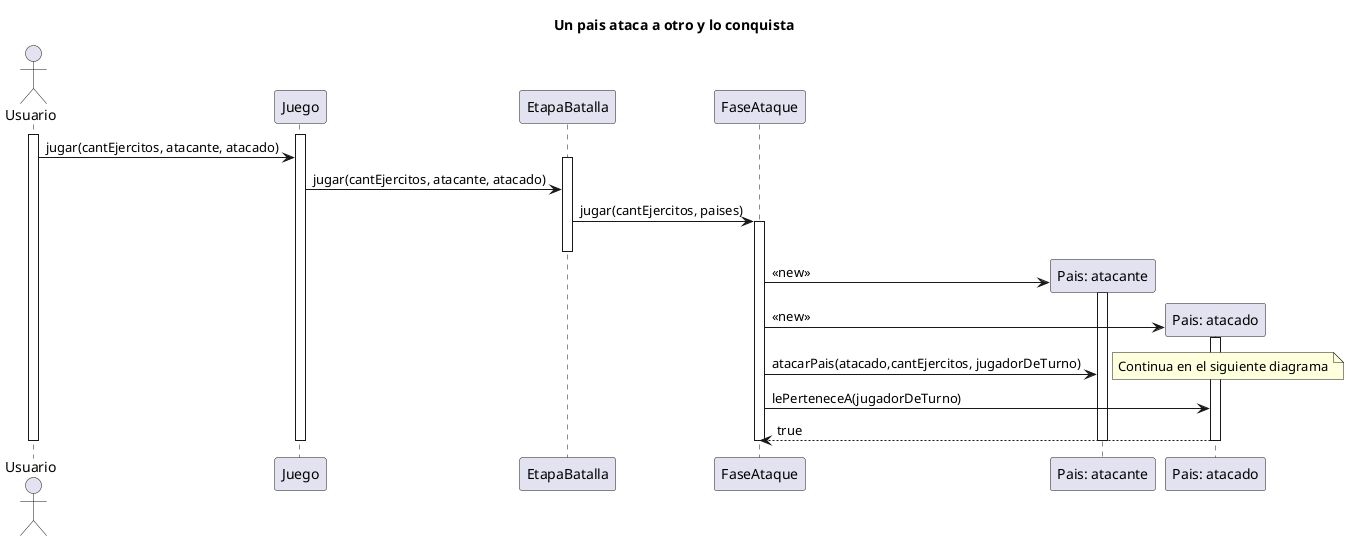 @startuml

title Un pais ataca a otro y lo conquista

Actor Usuario

Usuario++

Juego++

Usuario -> Juego: jugar(cantEjercitos, atacante, atacado)

EtapaBatalla++

Juego -> EtapaBatalla: jugar(cantEjercitos, atacante, atacado)
EtapaBatalla -> FaseAtaque: jugar(cantEjercitos, paises)

FaseAtaque++

EtapaBatalla--

Participant "Pais: atacante" as atacante
FaseAtaque -> atacante **: << new >>
atacante++

Participant "Pais: atacado" as atacado
FaseAtaque -> atacado **: << new >>
atacado++

FaseAtaque -> atacante: atacarPais(atacado,cantEjercitos, jugadorDeTurno)

note right: Continua en el siguiente diagrama

FaseAtaque -> atacado: lePerteneceA(jugadorDeTurno)
atacado --> FaseAtaque: true

FaseAtaque--

atacante--

atacado--

Juego--

Usuario--

@enduml